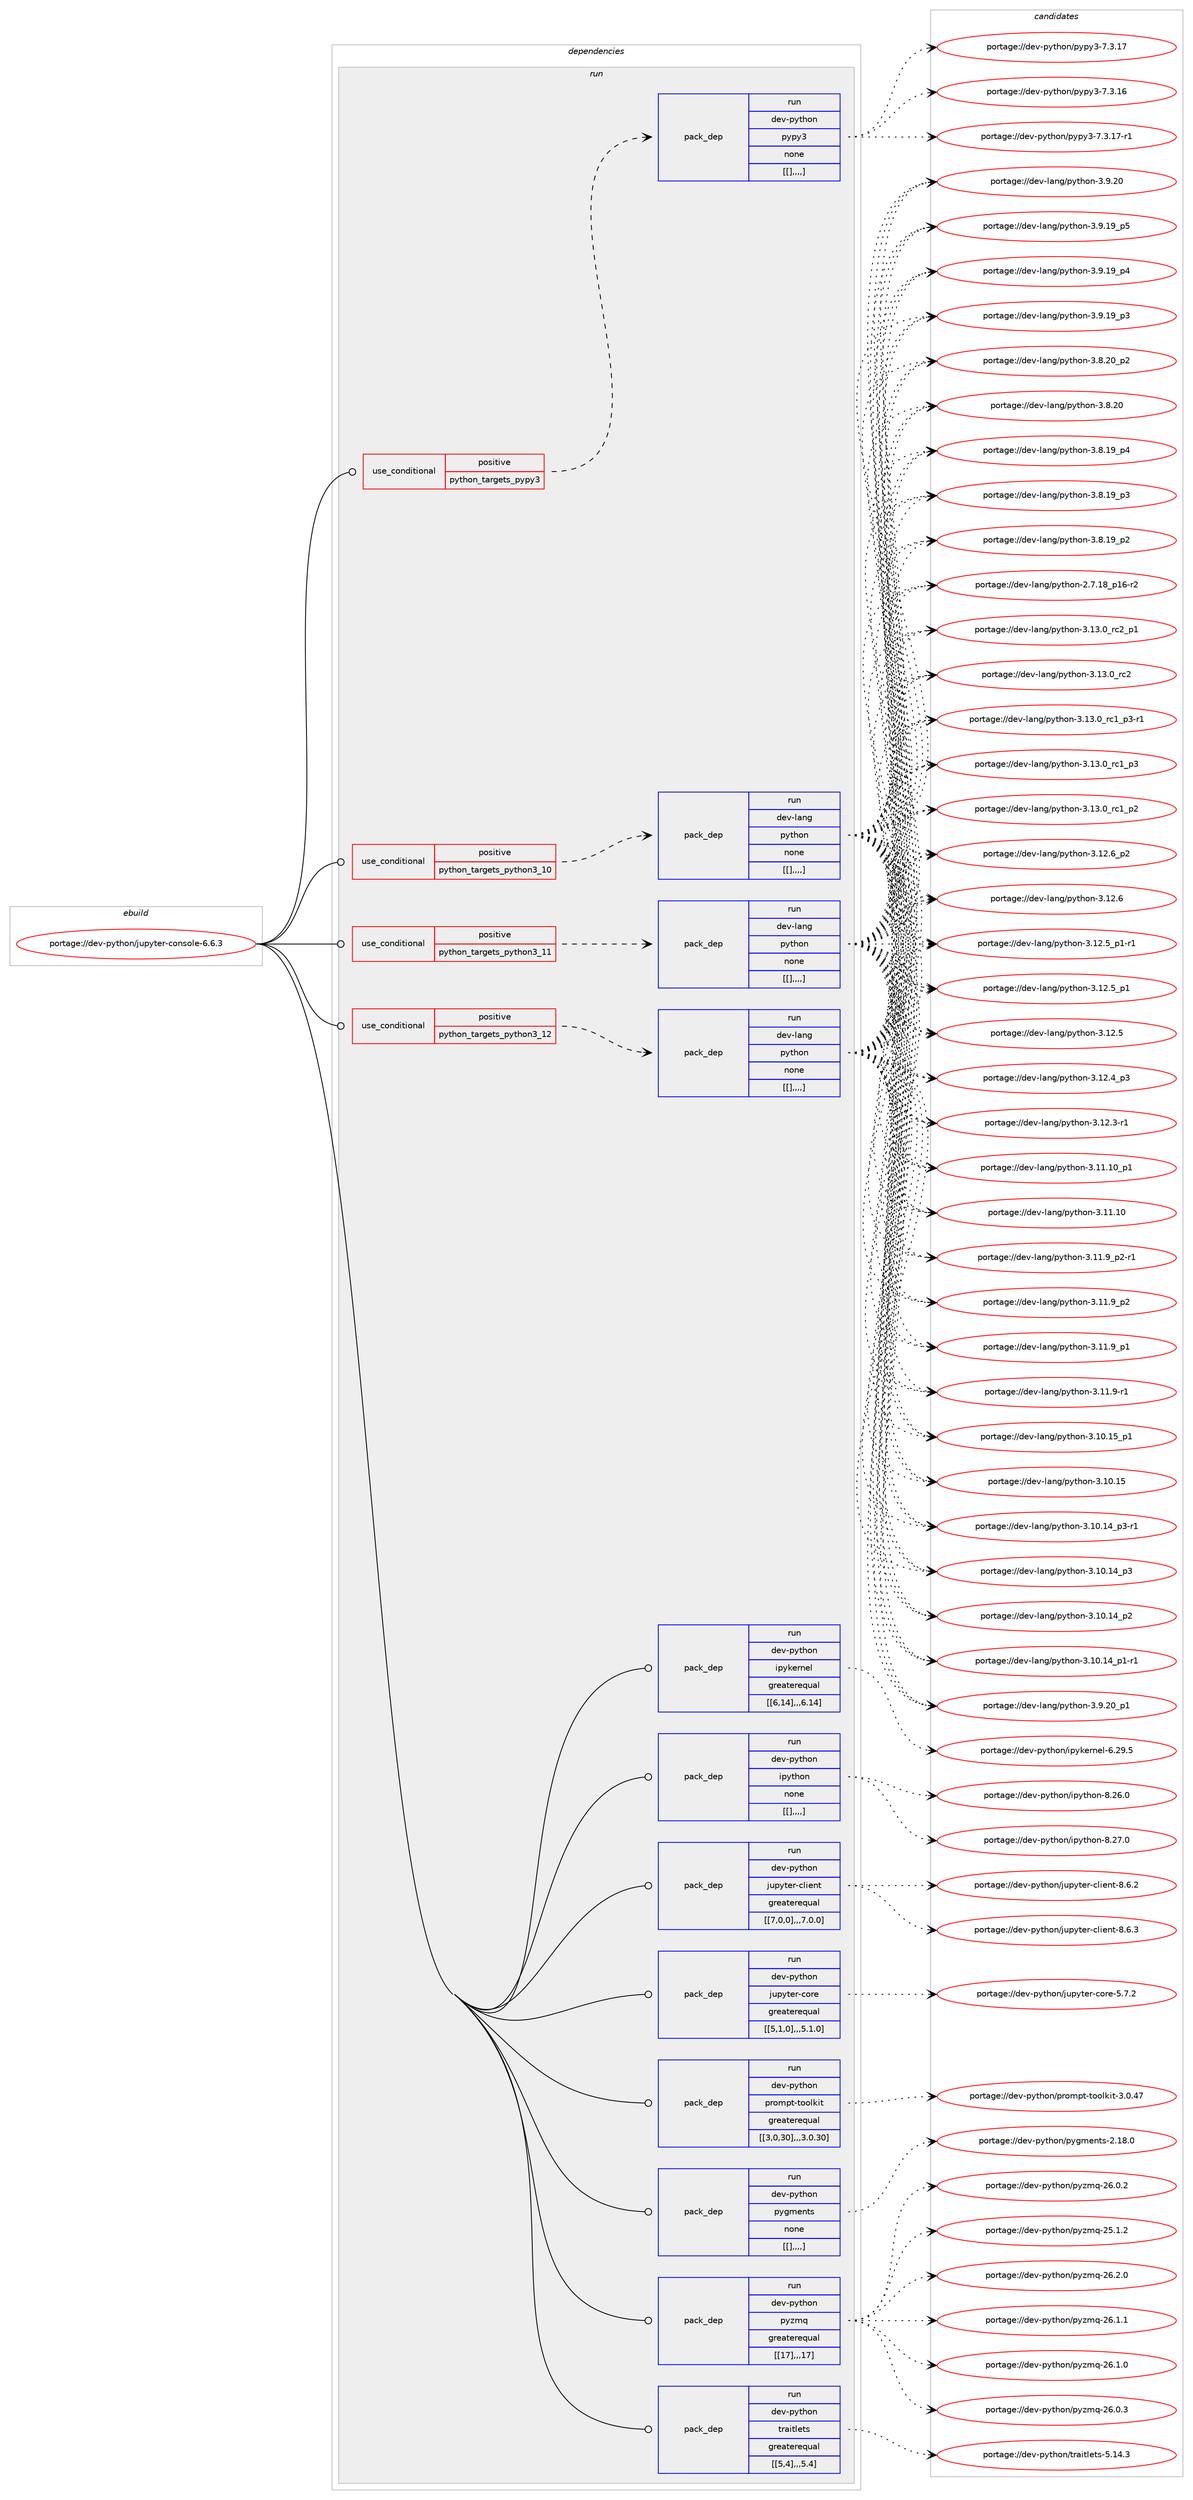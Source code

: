 digraph prolog {

# *************
# Graph options
# *************

newrank=true;
concentrate=true;
compound=true;
graph [rankdir=LR,fontname=Helvetica,fontsize=10,ranksep=1.5];#, ranksep=2.5, nodesep=0.2];
edge  [arrowhead=vee];
node  [fontname=Helvetica,fontsize=10];

# **********
# The ebuild
# **********

subgraph cluster_leftcol {
color=gray;
label=<<i>ebuild</i>>;
id [label="portage://dev-python/jupyter-console-6.6.3", color=red, width=4, href="../dev-python/jupyter-console-6.6.3.svg"];
}

# ****************
# The dependencies
# ****************

subgraph cluster_midcol {
color=gray;
label=<<i>dependencies</i>>;
subgraph cluster_compile {
fillcolor="#eeeeee";
style=filled;
label=<<i>compile</i>>;
}
subgraph cluster_compileandrun {
fillcolor="#eeeeee";
style=filled;
label=<<i>compile and run</i>>;
}
subgraph cluster_run {
fillcolor="#eeeeee";
style=filled;
label=<<i>run</i>>;
subgraph cond35170 {
dependency151086 [label=<<TABLE BORDER="0" CELLBORDER="1" CELLSPACING="0" CELLPADDING="4"><TR><TD ROWSPAN="3" CELLPADDING="10">use_conditional</TD></TR><TR><TD>positive</TD></TR><TR><TD>python_targets_pypy3</TD></TR></TABLE>>, shape=none, color=red];
subgraph pack114702 {
dependency151087 [label=<<TABLE BORDER="0" CELLBORDER="1" CELLSPACING="0" CELLPADDING="4" WIDTH="220"><TR><TD ROWSPAN="6" CELLPADDING="30">pack_dep</TD></TR><TR><TD WIDTH="110">run</TD></TR><TR><TD>dev-python</TD></TR><TR><TD>pypy3</TD></TR><TR><TD>none</TD></TR><TR><TD>[[],,,,]</TD></TR></TABLE>>, shape=none, color=blue];
}
dependency151086:e -> dependency151087:w [weight=20,style="dashed",arrowhead="vee"];
}
id:e -> dependency151086:w [weight=20,style="solid",arrowhead="odot"];
subgraph cond35171 {
dependency151088 [label=<<TABLE BORDER="0" CELLBORDER="1" CELLSPACING="0" CELLPADDING="4"><TR><TD ROWSPAN="3" CELLPADDING="10">use_conditional</TD></TR><TR><TD>positive</TD></TR><TR><TD>python_targets_python3_10</TD></TR></TABLE>>, shape=none, color=red];
subgraph pack114703 {
dependency151089 [label=<<TABLE BORDER="0" CELLBORDER="1" CELLSPACING="0" CELLPADDING="4" WIDTH="220"><TR><TD ROWSPAN="6" CELLPADDING="30">pack_dep</TD></TR><TR><TD WIDTH="110">run</TD></TR><TR><TD>dev-lang</TD></TR><TR><TD>python</TD></TR><TR><TD>none</TD></TR><TR><TD>[[],,,,]</TD></TR></TABLE>>, shape=none, color=blue];
}
dependency151088:e -> dependency151089:w [weight=20,style="dashed",arrowhead="vee"];
}
id:e -> dependency151088:w [weight=20,style="solid",arrowhead="odot"];
subgraph cond35172 {
dependency151090 [label=<<TABLE BORDER="0" CELLBORDER="1" CELLSPACING="0" CELLPADDING="4"><TR><TD ROWSPAN="3" CELLPADDING="10">use_conditional</TD></TR><TR><TD>positive</TD></TR><TR><TD>python_targets_python3_11</TD></TR></TABLE>>, shape=none, color=red];
subgraph pack114704 {
dependency151091 [label=<<TABLE BORDER="0" CELLBORDER="1" CELLSPACING="0" CELLPADDING="4" WIDTH="220"><TR><TD ROWSPAN="6" CELLPADDING="30">pack_dep</TD></TR><TR><TD WIDTH="110">run</TD></TR><TR><TD>dev-lang</TD></TR><TR><TD>python</TD></TR><TR><TD>none</TD></TR><TR><TD>[[],,,,]</TD></TR></TABLE>>, shape=none, color=blue];
}
dependency151090:e -> dependency151091:w [weight=20,style="dashed",arrowhead="vee"];
}
id:e -> dependency151090:w [weight=20,style="solid",arrowhead="odot"];
subgraph cond35173 {
dependency151092 [label=<<TABLE BORDER="0" CELLBORDER="1" CELLSPACING="0" CELLPADDING="4"><TR><TD ROWSPAN="3" CELLPADDING="10">use_conditional</TD></TR><TR><TD>positive</TD></TR><TR><TD>python_targets_python3_12</TD></TR></TABLE>>, shape=none, color=red];
subgraph pack114705 {
dependency151093 [label=<<TABLE BORDER="0" CELLBORDER="1" CELLSPACING="0" CELLPADDING="4" WIDTH="220"><TR><TD ROWSPAN="6" CELLPADDING="30">pack_dep</TD></TR><TR><TD WIDTH="110">run</TD></TR><TR><TD>dev-lang</TD></TR><TR><TD>python</TD></TR><TR><TD>none</TD></TR><TR><TD>[[],,,,]</TD></TR></TABLE>>, shape=none, color=blue];
}
dependency151092:e -> dependency151093:w [weight=20,style="dashed",arrowhead="vee"];
}
id:e -> dependency151092:w [weight=20,style="solid",arrowhead="odot"];
subgraph pack114706 {
dependency151094 [label=<<TABLE BORDER="0" CELLBORDER="1" CELLSPACING="0" CELLPADDING="4" WIDTH="220"><TR><TD ROWSPAN="6" CELLPADDING="30">pack_dep</TD></TR><TR><TD WIDTH="110">run</TD></TR><TR><TD>dev-python</TD></TR><TR><TD>ipykernel</TD></TR><TR><TD>greaterequal</TD></TR><TR><TD>[[6,14],,,6.14]</TD></TR></TABLE>>, shape=none, color=blue];
}
id:e -> dependency151094:w [weight=20,style="solid",arrowhead="odot"];
subgraph pack114707 {
dependency151095 [label=<<TABLE BORDER="0" CELLBORDER="1" CELLSPACING="0" CELLPADDING="4" WIDTH="220"><TR><TD ROWSPAN="6" CELLPADDING="30">pack_dep</TD></TR><TR><TD WIDTH="110">run</TD></TR><TR><TD>dev-python</TD></TR><TR><TD>ipython</TD></TR><TR><TD>none</TD></TR><TR><TD>[[],,,,]</TD></TR></TABLE>>, shape=none, color=blue];
}
id:e -> dependency151095:w [weight=20,style="solid",arrowhead="odot"];
subgraph pack114708 {
dependency151096 [label=<<TABLE BORDER="0" CELLBORDER="1" CELLSPACING="0" CELLPADDING="4" WIDTH="220"><TR><TD ROWSPAN="6" CELLPADDING="30">pack_dep</TD></TR><TR><TD WIDTH="110">run</TD></TR><TR><TD>dev-python</TD></TR><TR><TD>jupyter-client</TD></TR><TR><TD>greaterequal</TD></TR><TR><TD>[[7,0,0],,,7.0.0]</TD></TR></TABLE>>, shape=none, color=blue];
}
id:e -> dependency151096:w [weight=20,style="solid",arrowhead="odot"];
subgraph pack114709 {
dependency151097 [label=<<TABLE BORDER="0" CELLBORDER="1" CELLSPACING="0" CELLPADDING="4" WIDTH="220"><TR><TD ROWSPAN="6" CELLPADDING="30">pack_dep</TD></TR><TR><TD WIDTH="110">run</TD></TR><TR><TD>dev-python</TD></TR><TR><TD>jupyter-core</TD></TR><TR><TD>greaterequal</TD></TR><TR><TD>[[5,1,0],,,5.1.0]</TD></TR></TABLE>>, shape=none, color=blue];
}
id:e -> dependency151097:w [weight=20,style="solid",arrowhead="odot"];
subgraph pack114710 {
dependency151098 [label=<<TABLE BORDER="0" CELLBORDER="1" CELLSPACING="0" CELLPADDING="4" WIDTH="220"><TR><TD ROWSPAN="6" CELLPADDING="30">pack_dep</TD></TR><TR><TD WIDTH="110">run</TD></TR><TR><TD>dev-python</TD></TR><TR><TD>prompt-toolkit</TD></TR><TR><TD>greaterequal</TD></TR><TR><TD>[[3,0,30],,,3.0.30]</TD></TR></TABLE>>, shape=none, color=blue];
}
id:e -> dependency151098:w [weight=20,style="solid",arrowhead="odot"];
subgraph pack114711 {
dependency151099 [label=<<TABLE BORDER="0" CELLBORDER="1" CELLSPACING="0" CELLPADDING="4" WIDTH="220"><TR><TD ROWSPAN="6" CELLPADDING="30">pack_dep</TD></TR><TR><TD WIDTH="110">run</TD></TR><TR><TD>dev-python</TD></TR><TR><TD>pygments</TD></TR><TR><TD>none</TD></TR><TR><TD>[[],,,,]</TD></TR></TABLE>>, shape=none, color=blue];
}
id:e -> dependency151099:w [weight=20,style="solid",arrowhead="odot"];
subgraph pack114712 {
dependency151100 [label=<<TABLE BORDER="0" CELLBORDER="1" CELLSPACING="0" CELLPADDING="4" WIDTH="220"><TR><TD ROWSPAN="6" CELLPADDING="30">pack_dep</TD></TR><TR><TD WIDTH="110">run</TD></TR><TR><TD>dev-python</TD></TR><TR><TD>pyzmq</TD></TR><TR><TD>greaterequal</TD></TR><TR><TD>[[17],,,17]</TD></TR></TABLE>>, shape=none, color=blue];
}
id:e -> dependency151100:w [weight=20,style="solid",arrowhead="odot"];
subgraph pack114713 {
dependency151101 [label=<<TABLE BORDER="0" CELLBORDER="1" CELLSPACING="0" CELLPADDING="4" WIDTH="220"><TR><TD ROWSPAN="6" CELLPADDING="30">pack_dep</TD></TR><TR><TD WIDTH="110">run</TD></TR><TR><TD>dev-python</TD></TR><TR><TD>traitlets</TD></TR><TR><TD>greaterequal</TD></TR><TR><TD>[[5,4],,,5.4]</TD></TR></TABLE>>, shape=none, color=blue];
}
id:e -> dependency151101:w [weight=20,style="solid",arrowhead="odot"];
}
}

# **************
# The candidates
# **************

subgraph cluster_choices {
rank=same;
color=gray;
label=<<i>candidates</i>>;

subgraph choice114702 {
color=black;
nodesep=1;
choice100101118451121211161041111104711212111212151455546514649554511449 [label="portage://dev-python/pypy3-7.3.17-r1", color=red, width=4,href="../dev-python/pypy3-7.3.17-r1.svg"];
choice10010111845112121116104111110471121211121215145554651464955 [label="portage://dev-python/pypy3-7.3.17", color=red, width=4,href="../dev-python/pypy3-7.3.17.svg"];
choice10010111845112121116104111110471121211121215145554651464954 [label="portage://dev-python/pypy3-7.3.16", color=red, width=4,href="../dev-python/pypy3-7.3.16.svg"];
dependency151087:e -> choice100101118451121211161041111104711212111212151455546514649554511449:w [style=dotted,weight="100"];
dependency151087:e -> choice10010111845112121116104111110471121211121215145554651464955:w [style=dotted,weight="100"];
dependency151087:e -> choice10010111845112121116104111110471121211121215145554651464954:w [style=dotted,weight="100"];
}
subgraph choice114703 {
color=black;
nodesep=1;
choice100101118451089711010347112121116104111110455146495146489511499509511249 [label="portage://dev-lang/python-3.13.0_rc2_p1", color=red, width=4,href="../dev-lang/python-3.13.0_rc2_p1.svg"];
choice10010111845108971101034711212111610411111045514649514648951149950 [label="portage://dev-lang/python-3.13.0_rc2", color=red, width=4,href="../dev-lang/python-3.13.0_rc2.svg"];
choice1001011184510897110103471121211161041111104551464951464895114994995112514511449 [label="portage://dev-lang/python-3.13.0_rc1_p3-r1", color=red, width=4,href="../dev-lang/python-3.13.0_rc1_p3-r1.svg"];
choice100101118451089711010347112121116104111110455146495146489511499499511251 [label="portage://dev-lang/python-3.13.0_rc1_p3", color=red, width=4,href="../dev-lang/python-3.13.0_rc1_p3.svg"];
choice100101118451089711010347112121116104111110455146495146489511499499511250 [label="portage://dev-lang/python-3.13.0_rc1_p2", color=red, width=4,href="../dev-lang/python-3.13.0_rc1_p2.svg"];
choice100101118451089711010347112121116104111110455146495046549511250 [label="portage://dev-lang/python-3.12.6_p2", color=red, width=4,href="../dev-lang/python-3.12.6_p2.svg"];
choice10010111845108971101034711212111610411111045514649504654 [label="portage://dev-lang/python-3.12.6", color=red, width=4,href="../dev-lang/python-3.12.6.svg"];
choice1001011184510897110103471121211161041111104551464950465395112494511449 [label="portage://dev-lang/python-3.12.5_p1-r1", color=red, width=4,href="../dev-lang/python-3.12.5_p1-r1.svg"];
choice100101118451089711010347112121116104111110455146495046539511249 [label="portage://dev-lang/python-3.12.5_p1", color=red, width=4,href="../dev-lang/python-3.12.5_p1.svg"];
choice10010111845108971101034711212111610411111045514649504653 [label="portage://dev-lang/python-3.12.5", color=red, width=4,href="../dev-lang/python-3.12.5.svg"];
choice100101118451089711010347112121116104111110455146495046529511251 [label="portage://dev-lang/python-3.12.4_p3", color=red, width=4,href="../dev-lang/python-3.12.4_p3.svg"];
choice100101118451089711010347112121116104111110455146495046514511449 [label="portage://dev-lang/python-3.12.3-r1", color=red, width=4,href="../dev-lang/python-3.12.3-r1.svg"];
choice10010111845108971101034711212111610411111045514649494649489511249 [label="portage://dev-lang/python-3.11.10_p1", color=red, width=4,href="../dev-lang/python-3.11.10_p1.svg"];
choice1001011184510897110103471121211161041111104551464949464948 [label="portage://dev-lang/python-3.11.10", color=red, width=4,href="../dev-lang/python-3.11.10.svg"];
choice1001011184510897110103471121211161041111104551464949465795112504511449 [label="portage://dev-lang/python-3.11.9_p2-r1", color=red, width=4,href="../dev-lang/python-3.11.9_p2-r1.svg"];
choice100101118451089711010347112121116104111110455146494946579511250 [label="portage://dev-lang/python-3.11.9_p2", color=red, width=4,href="../dev-lang/python-3.11.9_p2.svg"];
choice100101118451089711010347112121116104111110455146494946579511249 [label="portage://dev-lang/python-3.11.9_p1", color=red, width=4,href="../dev-lang/python-3.11.9_p1.svg"];
choice100101118451089711010347112121116104111110455146494946574511449 [label="portage://dev-lang/python-3.11.9-r1", color=red, width=4,href="../dev-lang/python-3.11.9-r1.svg"];
choice10010111845108971101034711212111610411111045514649484649539511249 [label="portage://dev-lang/python-3.10.15_p1", color=red, width=4,href="../dev-lang/python-3.10.15_p1.svg"];
choice1001011184510897110103471121211161041111104551464948464953 [label="portage://dev-lang/python-3.10.15", color=red, width=4,href="../dev-lang/python-3.10.15.svg"];
choice100101118451089711010347112121116104111110455146494846495295112514511449 [label="portage://dev-lang/python-3.10.14_p3-r1", color=red, width=4,href="../dev-lang/python-3.10.14_p3-r1.svg"];
choice10010111845108971101034711212111610411111045514649484649529511251 [label="portage://dev-lang/python-3.10.14_p3", color=red, width=4,href="../dev-lang/python-3.10.14_p3.svg"];
choice10010111845108971101034711212111610411111045514649484649529511250 [label="portage://dev-lang/python-3.10.14_p2", color=red, width=4,href="../dev-lang/python-3.10.14_p2.svg"];
choice100101118451089711010347112121116104111110455146494846495295112494511449 [label="portage://dev-lang/python-3.10.14_p1-r1", color=red, width=4,href="../dev-lang/python-3.10.14_p1-r1.svg"];
choice100101118451089711010347112121116104111110455146574650489511249 [label="portage://dev-lang/python-3.9.20_p1", color=red, width=4,href="../dev-lang/python-3.9.20_p1.svg"];
choice10010111845108971101034711212111610411111045514657465048 [label="portage://dev-lang/python-3.9.20", color=red, width=4,href="../dev-lang/python-3.9.20.svg"];
choice100101118451089711010347112121116104111110455146574649579511253 [label="portage://dev-lang/python-3.9.19_p5", color=red, width=4,href="../dev-lang/python-3.9.19_p5.svg"];
choice100101118451089711010347112121116104111110455146574649579511252 [label="portage://dev-lang/python-3.9.19_p4", color=red, width=4,href="../dev-lang/python-3.9.19_p4.svg"];
choice100101118451089711010347112121116104111110455146574649579511251 [label="portage://dev-lang/python-3.9.19_p3", color=red, width=4,href="../dev-lang/python-3.9.19_p3.svg"];
choice100101118451089711010347112121116104111110455146564650489511250 [label="portage://dev-lang/python-3.8.20_p2", color=red, width=4,href="../dev-lang/python-3.8.20_p2.svg"];
choice10010111845108971101034711212111610411111045514656465048 [label="portage://dev-lang/python-3.8.20", color=red, width=4,href="../dev-lang/python-3.8.20.svg"];
choice100101118451089711010347112121116104111110455146564649579511252 [label="portage://dev-lang/python-3.8.19_p4", color=red, width=4,href="../dev-lang/python-3.8.19_p4.svg"];
choice100101118451089711010347112121116104111110455146564649579511251 [label="portage://dev-lang/python-3.8.19_p3", color=red, width=4,href="../dev-lang/python-3.8.19_p3.svg"];
choice100101118451089711010347112121116104111110455146564649579511250 [label="portage://dev-lang/python-3.8.19_p2", color=red, width=4,href="../dev-lang/python-3.8.19_p2.svg"];
choice100101118451089711010347112121116104111110455046554649569511249544511450 [label="portage://dev-lang/python-2.7.18_p16-r2", color=red, width=4,href="../dev-lang/python-2.7.18_p16-r2.svg"];
dependency151089:e -> choice100101118451089711010347112121116104111110455146495146489511499509511249:w [style=dotted,weight="100"];
dependency151089:e -> choice10010111845108971101034711212111610411111045514649514648951149950:w [style=dotted,weight="100"];
dependency151089:e -> choice1001011184510897110103471121211161041111104551464951464895114994995112514511449:w [style=dotted,weight="100"];
dependency151089:e -> choice100101118451089711010347112121116104111110455146495146489511499499511251:w [style=dotted,weight="100"];
dependency151089:e -> choice100101118451089711010347112121116104111110455146495146489511499499511250:w [style=dotted,weight="100"];
dependency151089:e -> choice100101118451089711010347112121116104111110455146495046549511250:w [style=dotted,weight="100"];
dependency151089:e -> choice10010111845108971101034711212111610411111045514649504654:w [style=dotted,weight="100"];
dependency151089:e -> choice1001011184510897110103471121211161041111104551464950465395112494511449:w [style=dotted,weight="100"];
dependency151089:e -> choice100101118451089711010347112121116104111110455146495046539511249:w [style=dotted,weight="100"];
dependency151089:e -> choice10010111845108971101034711212111610411111045514649504653:w [style=dotted,weight="100"];
dependency151089:e -> choice100101118451089711010347112121116104111110455146495046529511251:w [style=dotted,weight="100"];
dependency151089:e -> choice100101118451089711010347112121116104111110455146495046514511449:w [style=dotted,weight="100"];
dependency151089:e -> choice10010111845108971101034711212111610411111045514649494649489511249:w [style=dotted,weight="100"];
dependency151089:e -> choice1001011184510897110103471121211161041111104551464949464948:w [style=dotted,weight="100"];
dependency151089:e -> choice1001011184510897110103471121211161041111104551464949465795112504511449:w [style=dotted,weight="100"];
dependency151089:e -> choice100101118451089711010347112121116104111110455146494946579511250:w [style=dotted,weight="100"];
dependency151089:e -> choice100101118451089711010347112121116104111110455146494946579511249:w [style=dotted,weight="100"];
dependency151089:e -> choice100101118451089711010347112121116104111110455146494946574511449:w [style=dotted,weight="100"];
dependency151089:e -> choice10010111845108971101034711212111610411111045514649484649539511249:w [style=dotted,weight="100"];
dependency151089:e -> choice1001011184510897110103471121211161041111104551464948464953:w [style=dotted,weight="100"];
dependency151089:e -> choice100101118451089711010347112121116104111110455146494846495295112514511449:w [style=dotted,weight="100"];
dependency151089:e -> choice10010111845108971101034711212111610411111045514649484649529511251:w [style=dotted,weight="100"];
dependency151089:e -> choice10010111845108971101034711212111610411111045514649484649529511250:w [style=dotted,weight="100"];
dependency151089:e -> choice100101118451089711010347112121116104111110455146494846495295112494511449:w [style=dotted,weight="100"];
dependency151089:e -> choice100101118451089711010347112121116104111110455146574650489511249:w [style=dotted,weight="100"];
dependency151089:e -> choice10010111845108971101034711212111610411111045514657465048:w [style=dotted,weight="100"];
dependency151089:e -> choice100101118451089711010347112121116104111110455146574649579511253:w [style=dotted,weight="100"];
dependency151089:e -> choice100101118451089711010347112121116104111110455146574649579511252:w [style=dotted,weight="100"];
dependency151089:e -> choice100101118451089711010347112121116104111110455146574649579511251:w [style=dotted,weight="100"];
dependency151089:e -> choice100101118451089711010347112121116104111110455146564650489511250:w [style=dotted,weight="100"];
dependency151089:e -> choice10010111845108971101034711212111610411111045514656465048:w [style=dotted,weight="100"];
dependency151089:e -> choice100101118451089711010347112121116104111110455146564649579511252:w [style=dotted,weight="100"];
dependency151089:e -> choice100101118451089711010347112121116104111110455146564649579511251:w [style=dotted,weight="100"];
dependency151089:e -> choice100101118451089711010347112121116104111110455146564649579511250:w [style=dotted,weight="100"];
dependency151089:e -> choice100101118451089711010347112121116104111110455046554649569511249544511450:w [style=dotted,weight="100"];
}
subgraph choice114704 {
color=black;
nodesep=1;
choice100101118451089711010347112121116104111110455146495146489511499509511249 [label="portage://dev-lang/python-3.13.0_rc2_p1", color=red, width=4,href="../dev-lang/python-3.13.0_rc2_p1.svg"];
choice10010111845108971101034711212111610411111045514649514648951149950 [label="portage://dev-lang/python-3.13.0_rc2", color=red, width=4,href="../dev-lang/python-3.13.0_rc2.svg"];
choice1001011184510897110103471121211161041111104551464951464895114994995112514511449 [label="portage://dev-lang/python-3.13.0_rc1_p3-r1", color=red, width=4,href="../dev-lang/python-3.13.0_rc1_p3-r1.svg"];
choice100101118451089711010347112121116104111110455146495146489511499499511251 [label="portage://dev-lang/python-3.13.0_rc1_p3", color=red, width=4,href="../dev-lang/python-3.13.0_rc1_p3.svg"];
choice100101118451089711010347112121116104111110455146495146489511499499511250 [label="portage://dev-lang/python-3.13.0_rc1_p2", color=red, width=4,href="../dev-lang/python-3.13.0_rc1_p2.svg"];
choice100101118451089711010347112121116104111110455146495046549511250 [label="portage://dev-lang/python-3.12.6_p2", color=red, width=4,href="../dev-lang/python-3.12.6_p2.svg"];
choice10010111845108971101034711212111610411111045514649504654 [label="portage://dev-lang/python-3.12.6", color=red, width=4,href="../dev-lang/python-3.12.6.svg"];
choice1001011184510897110103471121211161041111104551464950465395112494511449 [label="portage://dev-lang/python-3.12.5_p1-r1", color=red, width=4,href="../dev-lang/python-3.12.5_p1-r1.svg"];
choice100101118451089711010347112121116104111110455146495046539511249 [label="portage://dev-lang/python-3.12.5_p1", color=red, width=4,href="../dev-lang/python-3.12.5_p1.svg"];
choice10010111845108971101034711212111610411111045514649504653 [label="portage://dev-lang/python-3.12.5", color=red, width=4,href="../dev-lang/python-3.12.5.svg"];
choice100101118451089711010347112121116104111110455146495046529511251 [label="portage://dev-lang/python-3.12.4_p3", color=red, width=4,href="../dev-lang/python-3.12.4_p3.svg"];
choice100101118451089711010347112121116104111110455146495046514511449 [label="portage://dev-lang/python-3.12.3-r1", color=red, width=4,href="../dev-lang/python-3.12.3-r1.svg"];
choice10010111845108971101034711212111610411111045514649494649489511249 [label="portage://dev-lang/python-3.11.10_p1", color=red, width=4,href="../dev-lang/python-3.11.10_p1.svg"];
choice1001011184510897110103471121211161041111104551464949464948 [label="portage://dev-lang/python-3.11.10", color=red, width=4,href="../dev-lang/python-3.11.10.svg"];
choice1001011184510897110103471121211161041111104551464949465795112504511449 [label="portage://dev-lang/python-3.11.9_p2-r1", color=red, width=4,href="../dev-lang/python-3.11.9_p2-r1.svg"];
choice100101118451089711010347112121116104111110455146494946579511250 [label="portage://dev-lang/python-3.11.9_p2", color=red, width=4,href="../dev-lang/python-3.11.9_p2.svg"];
choice100101118451089711010347112121116104111110455146494946579511249 [label="portage://dev-lang/python-3.11.9_p1", color=red, width=4,href="../dev-lang/python-3.11.9_p1.svg"];
choice100101118451089711010347112121116104111110455146494946574511449 [label="portage://dev-lang/python-3.11.9-r1", color=red, width=4,href="../dev-lang/python-3.11.9-r1.svg"];
choice10010111845108971101034711212111610411111045514649484649539511249 [label="portage://dev-lang/python-3.10.15_p1", color=red, width=4,href="../dev-lang/python-3.10.15_p1.svg"];
choice1001011184510897110103471121211161041111104551464948464953 [label="portage://dev-lang/python-3.10.15", color=red, width=4,href="../dev-lang/python-3.10.15.svg"];
choice100101118451089711010347112121116104111110455146494846495295112514511449 [label="portage://dev-lang/python-3.10.14_p3-r1", color=red, width=4,href="../dev-lang/python-3.10.14_p3-r1.svg"];
choice10010111845108971101034711212111610411111045514649484649529511251 [label="portage://dev-lang/python-3.10.14_p3", color=red, width=4,href="../dev-lang/python-3.10.14_p3.svg"];
choice10010111845108971101034711212111610411111045514649484649529511250 [label="portage://dev-lang/python-3.10.14_p2", color=red, width=4,href="../dev-lang/python-3.10.14_p2.svg"];
choice100101118451089711010347112121116104111110455146494846495295112494511449 [label="portage://dev-lang/python-3.10.14_p1-r1", color=red, width=4,href="../dev-lang/python-3.10.14_p1-r1.svg"];
choice100101118451089711010347112121116104111110455146574650489511249 [label="portage://dev-lang/python-3.9.20_p1", color=red, width=4,href="../dev-lang/python-3.9.20_p1.svg"];
choice10010111845108971101034711212111610411111045514657465048 [label="portage://dev-lang/python-3.9.20", color=red, width=4,href="../dev-lang/python-3.9.20.svg"];
choice100101118451089711010347112121116104111110455146574649579511253 [label="portage://dev-lang/python-3.9.19_p5", color=red, width=4,href="../dev-lang/python-3.9.19_p5.svg"];
choice100101118451089711010347112121116104111110455146574649579511252 [label="portage://dev-lang/python-3.9.19_p4", color=red, width=4,href="../dev-lang/python-3.9.19_p4.svg"];
choice100101118451089711010347112121116104111110455146574649579511251 [label="portage://dev-lang/python-3.9.19_p3", color=red, width=4,href="../dev-lang/python-3.9.19_p3.svg"];
choice100101118451089711010347112121116104111110455146564650489511250 [label="portage://dev-lang/python-3.8.20_p2", color=red, width=4,href="../dev-lang/python-3.8.20_p2.svg"];
choice10010111845108971101034711212111610411111045514656465048 [label="portage://dev-lang/python-3.8.20", color=red, width=4,href="../dev-lang/python-3.8.20.svg"];
choice100101118451089711010347112121116104111110455146564649579511252 [label="portage://dev-lang/python-3.8.19_p4", color=red, width=4,href="../dev-lang/python-3.8.19_p4.svg"];
choice100101118451089711010347112121116104111110455146564649579511251 [label="portage://dev-lang/python-3.8.19_p3", color=red, width=4,href="../dev-lang/python-3.8.19_p3.svg"];
choice100101118451089711010347112121116104111110455146564649579511250 [label="portage://dev-lang/python-3.8.19_p2", color=red, width=4,href="../dev-lang/python-3.8.19_p2.svg"];
choice100101118451089711010347112121116104111110455046554649569511249544511450 [label="portage://dev-lang/python-2.7.18_p16-r2", color=red, width=4,href="../dev-lang/python-2.7.18_p16-r2.svg"];
dependency151091:e -> choice100101118451089711010347112121116104111110455146495146489511499509511249:w [style=dotted,weight="100"];
dependency151091:e -> choice10010111845108971101034711212111610411111045514649514648951149950:w [style=dotted,weight="100"];
dependency151091:e -> choice1001011184510897110103471121211161041111104551464951464895114994995112514511449:w [style=dotted,weight="100"];
dependency151091:e -> choice100101118451089711010347112121116104111110455146495146489511499499511251:w [style=dotted,weight="100"];
dependency151091:e -> choice100101118451089711010347112121116104111110455146495146489511499499511250:w [style=dotted,weight="100"];
dependency151091:e -> choice100101118451089711010347112121116104111110455146495046549511250:w [style=dotted,weight="100"];
dependency151091:e -> choice10010111845108971101034711212111610411111045514649504654:w [style=dotted,weight="100"];
dependency151091:e -> choice1001011184510897110103471121211161041111104551464950465395112494511449:w [style=dotted,weight="100"];
dependency151091:e -> choice100101118451089711010347112121116104111110455146495046539511249:w [style=dotted,weight="100"];
dependency151091:e -> choice10010111845108971101034711212111610411111045514649504653:w [style=dotted,weight="100"];
dependency151091:e -> choice100101118451089711010347112121116104111110455146495046529511251:w [style=dotted,weight="100"];
dependency151091:e -> choice100101118451089711010347112121116104111110455146495046514511449:w [style=dotted,weight="100"];
dependency151091:e -> choice10010111845108971101034711212111610411111045514649494649489511249:w [style=dotted,weight="100"];
dependency151091:e -> choice1001011184510897110103471121211161041111104551464949464948:w [style=dotted,weight="100"];
dependency151091:e -> choice1001011184510897110103471121211161041111104551464949465795112504511449:w [style=dotted,weight="100"];
dependency151091:e -> choice100101118451089711010347112121116104111110455146494946579511250:w [style=dotted,weight="100"];
dependency151091:e -> choice100101118451089711010347112121116104111110455146494946579511249:w [style=dotted,weight="100"];
dependency151091:e -> choice100101118451089711010347112121116104111110455146494946574511449:w [style=dotted,weight="100"];
dependency151091:e -> choice10010111845108971101034711212111610411111045514649484649539511249:w [style=dotted,weight="100"];
dependency151091:e -> choice1001011184510897110103471121211161041111104551464948464953:w [style=dotted,weight="100"];
dependency151091:e -> choice100101118451089711010347112121116104111110455146494846495295112514511449:w [style=dotted,weight="100"];
dependency151091:e -> choice10010111845108971101034711212111610411111045514649484649529511251:w [style=dotted,weight="100"];
dependency151091:e -> choice10010111845108971101034711212111610411111045514649484649529511250:w [style=dotted,weight="100"];
dependency151091:e -> choice100101118451089711010347112121116104111110455146494846495295112494511449:w [style=dotted,weight="100"];
dependency151091:e -> choice100101118451089711010347112121116104111110455146574650489511249:w [style=dotted,weight="100"];
dependency151091:e -> choice10010111845108971101034711212111610411111045514657465048:w [style=dotted,weight="100"];
dependency151091:e -> choice100101118451089711010347112121116104111110455146574649579511253:w [style=dotted,weight="100"];
dependency151091:e -> choice100101118451089711010347112121116104111110455146574649579511252:w [style=dotted,weight="100"];
dependency151091:e -> choice100101118451089711010347112121116104111110455146574649579511251:w [style=dotted,weight="100"];
dependency151091:e -> choice100101118451089711010347112121116104111110455146564650489511250:w [style=dotted,weight="100"];
dependency151091:e -> choice10010111845108971101034711212111610411111045514656465048:w [style=dotted,weight="100"];
dependency151091:e -> choice100101118451089711010347112121116104111110455146564649579511252:w [style=dotted,weight="100"];
dependency151091:e -> choice100101118451089711010347112121116104111110455146564649579511251:w [style=dotted,weight="100"];
dependency151091:e -> choice100101118451089711010347112121116104111110455146564649579511250:w [style=dotted,weight="100"];
dependency151091:e -> choice100101118451089711010347112121116104111110455046554649569511249544511450:w [style=dotted,weight="100"];
}
subgraph choice114705 {
color=black;
nodesep=1;
choice100101118451089711010347112121116104111110455146495146489511499509511249 [label="portage://dev-lang/python-3.13.0_rc2_p1", color=red, width=4,href="../dev-lang/python-3.13.0_rc2_p1.svg"];
choice10010111845108971101034711212111610411111045514649514648951149950 [label="portage://dev-lang/python-3.13.0_rc2", color=red, width=4,href="../dev-lang/python-3.13.0_rc2.svg"];
choice1001011184510897110103471121211161041111104551464951464895114994995112514511449 [label="portage://dev-lang/python-3.13.0_rc1_p3-r1", color=red, width=4,href="../dev-lang/python-3.13.0_rc1_p3-r1.svg"];
choice100101118451089711010347112121116104111110455146495146489511499499511251 [label="portage://dev-lang/python-3.13.0_rc1_p3", color=red, width=4,href="../dev-lang/python-3.13.0_rc1_p3.svg"];
choice100101118451089711010347112121116104111110455146495146489511499499511250 [label="portage://dev-lang/python-3.13.0_rc1_p2", color=red, width=4,href="../dev-lang/python-3.13.0_rc1_p2.svg"];
choice100101118451089711010347112121116104111110455146495046549511250 [label="portage://dev-lang/python-3.12.6_p2", color=red, width=4,href="../dev-lang/python-3.12.6_p2.svg"];
choice10010111845108971101034711212111610411111045514649504654 [label="portage://dev-lang/python-3.12.6", color=red, width=4,href="../dev-lang/python-3.12.6.svg"];
choice1001011184510897110103471121211161041111104551464950465395112494511449 [label="portage://dev-lang/python-3.12.5_p1-r1", color=red, width=4,href="../dev-lang/python-3.12.5_p1-r1.svg"];
choice100101118451089711010347112121116104111110455146495046539511249 [label="portage://dev-lang/python-3.12.5_p1", color=red, width=4,href="../dev-lang/python-3.12.5_p1.svg"];
choice10010111845108971101034711212111610411111045514649504653 [label="portage://dev-lang/python-3.12.5", color=red, width=4,href="../dev-lang/python-3.12.5.svg"];
choice100101118451089711010347112121116104111110455146495046529511251 [label="portage://dev-lang/python-3.12.4_p3", color=red, width=4,href="../dev-lang/python-3.12.4_p3.svg"];
choice100101118451089711010347112121116104111110455146495046514511449 [label="portage://dev-lang/python-3.12.3-r1", color=red, width=4,href="../dev-lang/python-3.12.3-r1.svg"];
choice10010111845108971101034711212111610411111045514649494649489511249 [label="portage://dev-lang/python-3.11.10_p1", color=red, width=4,href="../dev-lang/python-3.11.10_p1.svg"];
choice1001011184510897110103471121211161041111104551464949464948 [label="portage://dev-lang/python-3.11.10", color=red, width=4,href="../dev-lang/python-3.11.10.svg"];
choice1001011184510897110103471121211161041111104551464949465795112504511449 [label="portage://dev-lang/python-3.11.9_p2-r1", color=red, width=4,href="../dev-lang/python-3.11.9_p2-r1.svg"];
choice100101118451089711010347112121116104111110455146494946579511250 [label="portage://dev-lang/python-3.11.9_p2", color=red, width=4,href="../dev-lang/python-3.11.9_p2.svg"];
choice100101118451089711010347112121116104111110455146494946579511249 [label="portage://dev-lang/python-3.11.9_p1", color=red, width=4,href="../dev-lang/python-3.11.9_p1.svg"];
choice100101118451089711010347112121116104111110455146494946574511449 [label="portage://dev-lang/python-3.11.9-r1", color=red, width=4,href="../dev-lang/python-3.11.9-r1.svg"];
choice10010111845108971101034711212111610411111045514649484649539511249 [label="portage://dev-lang/python-3.10.15_p1", color=red, width=4,href="../dev-lang/python-3.10.15_p1.svg"];
choice1001011184510897110103471121211161041111104551464948464953 [label="portage://dev-lang/python-3.10.15", color=red, width=4,href="../dev-lang/python-3.10.15.svg"];
choice100101118451089711010347112121116104111110455146494846495295112514511449 [label="portage://dev-lang/python-3.10.14_p3-r1", color=red, width=4,href="../dev-lang/python-3.10.14_p3-r1.svg"];
choice10010111845108971101034711212111610411111045514649484649529511251 [label="portage://dev-lang/python-3.10.14_p3", color=red, width=4,href="../dev-lang/python-3.10.14_p3.svg"];
choice10010111845108971101034711212111610411111045514649484649529511250 [label="portage://dev-lang/python-3.10.14_p2", color=red, width=4,href="../dev-lang/python-3.10.14_p2.svg"];
choice100101118451089711010347112121116104111110455146494846495295112494511449 [label="portage://dev-lang/python-3.10.14_p1-r1", color=red, width=4,href="../dev-lang/python-3.10.14_p1-r1.svg"];
choice100101118451089711010347112121116104111110455146574650489511249 [label="portage://dev-lang/python-3.9.20_p1", color=red, width=4,href="../dev-lang/python-3.9.20_p1.svg"];
choice10010111845108971101034711212111610411111045514657465048 [label="portage://dev-lang/python-3.9.20", color=red, width=4,href="../dev-lang/python-3.9.20.svg"];
choice100101118451089711010347112121116104111110455146574649579511253 [label="portage://dev-lang/python-3.9.19_p5", color=red, width=4,href="../dev-lang/python-3.9.19_p5.svg"];
choice100101118451089711010347112121116104111110455146574649579511252 [label="portage://dev-lang/python-3.9.19_p4", color=red, width=4,href="../dev-lang/python-3.9.19_p4.svg"];
choice100101118451089711010347112121116104111110455146574649579511251 [label="portage://dev-lang/python-3.9.19_p3", color=red, width=4,href="../dev-lang/python-3.9.19_p3.svg"];
choice100101118451089711010347112121116104111110455146564650489511250 [label="portage://dev-lang/python-3.8.20_p2", color=red, width=4,href="../dev-lang/python-3.8.20_p2.svg"];
choice10010111845108971101034711212111610411111045514656465048 [label="portage://dev-lang/python-3.8.20", color=red, width=4,href="../dev-lang/python-3.8.20.svg"];
choice100101118451089711010347112121116104111110455146564649579511252 [label="portage://dev-lang/python-3.8.19_p4", color=red, width=4,href="../dev-lang/python-3.8.19_p4.svg"];
choice100101118451089711010347112121116104111110455146564649579511251 [label="portage://dev-lang/python-3.8.19_p3", color=red, width=4,href="../dev-lang/python-3.8.19_p3.svg"];
choice100101118451089711010347112121116104111110455146564649579511250 [label="portage://dev-lang/python-3.8.19_p2", color=red, width=4,href="../dev-lang/python-3.8.19_p2.svg"];
choice100101118451089711010347112121116104111110455046554649569511249544511450 [label="portage://dev-lang/python-2.7.18_p16-r2", color=red, width=4,href="../dev-lang/python-2.7.18_p16-r2.svg"];
dependency151093:e -> choice100101118451089711010347112121116104111110455146495146489511499509511249:w [style=dotted,weight="100"];
dependency151093:e -> choice10010111845108971101034711212111610411111045514649514648951149950:w [style=dotted,weight="100"];
dependency151093:e -> choice1001011184510897110103471121211161041111104551464951464895114994995112514511449:w [style=dotted,weight="100"];
dependency151093:e -> choice100101118451089711010347112121116104111110455146495146489511499499511251:w [style=dotted,weight="100"];
dependency151093:e -> choice100101118451089711010347112121116104111110455146495146489511499499511250:w [style=dotted,weight="100"];
dependency151093:e -> choice100101118451089711010347112121116104111110455146495046549511250:w [style=dotted,weight="100"];
dependency151093:e -> choice10010111845108971101034711212111610411111045514649504654:w [style=dotted,weight="100"];
dependency151093:e -> choice1001011184510897110103471121211161041111104551464950465395112494511449:w [style=dotted,weight="100"];
dependency151093:e -> choice100101118451089711010347112121116104111110455146495046539511249:w [style=dotted,weight="100"];
dependency151093:e -> choice10010111845108971101034711212111610411111045514649504653:w [style=dotted,weight="100"];
dependency151093:e -> choice100101118451089711010347112121116104111110455146495046529511251:w [style=dotted,weight="100"];
dependency151093:e -> choice100101118451089711010347112121116104111110455146495046514511449:w [style=dotted,weight="100"];
dependency151093:e -> choice10010111845108971101034711212111610411111045514649494649489511249:w [style=dotted,weight="100"];
dependency151093:e -> choice1001011184510897110103471121211161041111104551464949464948:w [style=dotted,weight="100"];
dependency151093:e -> choice1001011184510897110103471121211161041111104551464949465795112504511449:w [style=dotted,weight="100"];
dependency151093:e -> choice100101118451089711010347112121116104111110455146494946579511250:w [style=dotted,weight="100"];
dependency151093:e -> choice100101118451089711010347112121116104111110455146494946579511249:w [style=dotted,weight="100"];
dependency151093:e -> choice100101118451089711010347112121116104111110455146494946574511449:w [style=dotted,weight="100"];
dependency151093:e -> choice10010111845108971101034711212111610411111045514649484649539511249:w [style=dotted,weight="100"];
dependency151093:e -> choice1001011184510897110103471121211161041111104551464948464953:w [style=dotted,weight="100"];
dependency151093:e -> choice100101118451089711010347112121116104111110455146494846495295112514511449:w [style=dotted,weight="100"];
dependency151093:e -> choice10010111845108971101034711212111610411111045514649484649529511251:w [style=dotted,weight="100"];
dependency151093:e -> choice10010111845108971101034711212111610411111045514649484649529511250:w [style=dotted,weight="100"];
dependency151093:e -> choice100101118451089711010347112121116104111110455146494846495295112494511449:w [style=dotted,weight="100"];
dependency151093:e -> choice100101118451089711010347112121116104111110455146574650489511249:w [style=dotted,weight="100"];
dependency151093:e -> choice10010111845108971101034711212111610411111045514657465048:w [style=dotted,weight="100"];
dependency151093:e -> choice100101118451089711010347112121116104111110455146574649579511253:w [style=dotted,weight="100"];
dependency151093:e -> choice100101118451089711010347112121116104111110455146574649579511252:w [style=dotted,weight="100"];
dependency151093:e -> choice100101118451089711010347112121116104111110455146574649579511251:w [style=dotted,weight="100"];
dependency151093:e -> choice100101118451089711010347112121116104111110455146564650489511250:w [style=dotted,weight="100"];
dependency151093:e -> choice10010111845108971101034711212111610411111045514656465048:w [style=dotted,weight="100"];
dependency151093:e -> choice100101118451089711010347112121116104111110455146564649579511252:w [style=dotted,weight="100"];
dependency151093:e -> choice100101118451089711010347112121116104111110455146564649579511251:w [style=dotted,weight="100"];
dependency151093:e -> choice100101118451089711010347112121116104111110455146564649579511250:w [style=dotted,weight="100"];
dependency151093:e -> choice100101118451089711010347112121116104111110455046554649569511249544511450:w [style=dotted,weight="100"];
}
subgraph choice114706 {
color=black;
nodesep=1;
choice100101118451121211161041111104710511212110710111411010110845544650574653 [label="portage://dev-python/ipykernel-6.29.5", color=red, width=4,href="../dev-python/ipykernel-6.29.5.svg"];
dependency151094:e -> choice100101118451121211161041111104710511212110710111411010110845544650574653:w [style=dotted,weight="100"];
}
subgraph choice114707 {
color=black;
nodesep=1;
choice100101118451121211161041111104710511212111610411111045564650554648 [label="portage://dev-python/ipython-8.27.0", color=red, width=4,href="../dev-python/ipython-8.27.0.svg"];
choice100101118451121211161041111104710511212111610411111045564650544648 [label="portage://dev-python/ipython-8.26.0", color=red, width=4,href="../dev-python/ipython-8.26.0.svg"];
dependency151095:e -> choice100101118451121211161041111104710511212111610411111045564650554648:w [style=dotted,weight="100"];
dependency151095:e -> choice100101118451121211161041111104710511212111610411111045564650544648:w [style=dotted,weight="100"];
}
subgraph choice114708 {
color=black;
nodesep=1;
choice10010111845112121116104111110471061171121211161011144599108105101110116455646544651 [label="portage://dev-python/jupyter-client-8.6.3", color=red, width=4,href="../dev-python/jupyter-client-8.6.3.svg"];
choice10010111845112121116104111110471061171121211161011144599108105101110116455646544650 [label="portage://dev-python/jupyter-client-8.6.2", color=red, width=4,href="../dev-python/jupyter-client-8.6.2.svg"];
dependency151096:e -> choice10010111845112121116104111110471061171121211161011144599108105101110116455646544651:w [style=dotted,weight="100"];
dependency151096:e -> choice10010111845112121116104111110471061171121211161011144599108105101110116455646544650:w [style=dotted,weight="100"];
}
subgraph choice114709 {
color=black;
nodesep=1;
choice10010111845112121116104111110471061171121211161011144599111114101455346554650 [label="portage://dev-python/jupyter-core-5.7.2", color=red, width=4,href="../dev-python/jupyter-core-5.7.2.svg"];
dependency151097:e -> choice10010111845112121116104111110471061171121211161011144599111114101455346554650:w [style=dotted,weight="100"];
}
subgraph choice114710 {
color=black;
nodesep=1;
choice10010111845112121116104111110471121141111091121164511611111110810710511645514648465255 [label="portage://dev-python/prompt-toolkit-3.0.47", color=red, width=4,href="../dev-python/prompt-toolkit-3.0.47.svg"];
dependency151098:e -> choice10010111845112121116104111110471121141111091121164511611111110810710511645514648465255:w [style=dotted,weight="100"];
}
subgraph choice114711 {
color=black;
nodesep=1;
choice100101118451121211161041111104711212110310910111011611545504649564648 [label="portage://dev-python/pygments-2.18.0", color=red, width=4,href="../dev-python/pygments-2.18.0.svg"];
dependency151099:e -> choice100101118451121211161041111104711212110310910111011611545504649564648:w [style=dotted,weight="100"];
}
subgraph choice114712 {
color=black;
nodesep=1;
choice100101118451121211161041111104711212112210911345505446504648 [label="portage://dev-python/pyzmq-26.2.0", color=red, width=4,href="../dev-python/pyzmq-26.2.0.svg"];
choice100101118451121211161041111104711212112210911345505446494649 [label="portage://dev-python/pyzmq-26.1.1", color=red, width=4,href="../dev-python/pyzmq-26.1.1.svg"];
choice100101118451121211161041111104711212112210911345505446494648 [label="portage://dev-python/pyzmq-26.1.0", color=red, width=4,href="../dev-python/pyzmq-26.1.0.svg"];
choice100101118451121211161041111104711212112210911345505446484651 [label="portage://dev-python/pyzmq-26.0.3", color=red, width=4,href="../dev-python/pyzmq-26.0.3.svg"];
choice100101118451121211161041111104711212112210911345505446484650 [label="portage://dev-python/pyzmq-26.0.2", color=red, width=4,href="../dev-python/pyzmq-26.0.2.svg"];
choice100101118451121211161041111104711212112210911345505346494650 [label="portage://dev-python/pyzmq-25.1.2", color=red, width=4,href="../dev-python/pyzmq-25.1.2.svg"];
dependency151100:e -> choice100101118451121211161041111104711212112210911345505446504648:w [style=dotted,weight="100"];
dependency151100:e -> choice100101118451121211161041111104711212112210911345505446494649:w [style=dotted,weight="100"];
dependency151100:e -> choice100101118451121211161041111104711212112210911345505446494648:w [style=dotted,weight="100"];
dependency151100:e -> choice100101118451121211161041111104711212112210911345505446484651:w [style=dotted,weight="100"];
dependency151100:e -> choice100101118451121211161041111104711212112210911345505446484650:w [style=dotted,weight="100"];
dependency151100:e -> choice100101118451121211161041111104711212112210911345505346494650:w [style=dotted,weight="100"];
}
subgraph choice114713 {
color=black;
nodesep=1;
choice10010111845112121116104111110471161149710511610810111611545534649524651 [label="portage://dev-python/traitlets-5.14.3", color=red, width=4,href="../dev-python/traitlets-5.14.3.svg"];
dependency151101:e -> choice10010111845112121116104111110471161149710511610810111611545534649524651:w [style=dotted,weight="100"];
}
}

}
